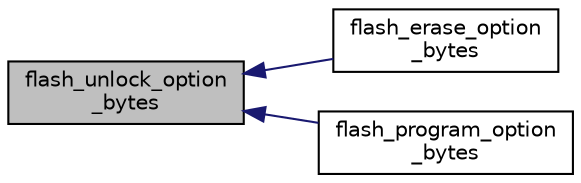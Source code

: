 digraph "flash_unlock_option_bytes"
{
  edge [fontname="Helvetica",fontsize="10",labelfontname="Helvetica",labelfontsize="10"];
  node [fontname="Helvetica",fontsize="10",shape=record];
  rankdir="LR";
  Node1 [label="flash_unlock_option\l_bytes",height=0.2,width=0.4,color="black", fillcolor="grey75", style="filled" fontcolor="black"];
  Node1 -> Node2 [dir="back",color="midnightblue",fontsize="10",style="solid",fontname="Helvetica"];
  Node2 [label="flash_erase_option\l_bytes",height=0.2,width=0.4,color="black", fillcolor="white", style="filled",URL="$flash_8c.html#a6242ed6be7838125093c9b8b6adeeca1"];
  Node1 -> Node3 [dir="back",color="midnightblue",fontsize="10",style="solid",fontname="Helvetica"];
  Node3 [label="flash_program_option\l_bytes",height=0.2,width=0.4,color="black", fillcolor="white", style="filled",URL="$flash_8c.html#ad617eda1ad9c5e6e6766d4aea700df5b"];
}
